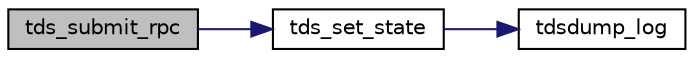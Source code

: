 digraph "tds_submit_rpc"
{
 // LATEX_PDF_SIZE
  edge [fontname="Helvetica",fontsize="10",labelfontname="Helvetica",labelfontsize="10"];
  node [fontname="Helvetica",fontsize="10",shape=record];
  rankdir="LR";
  Node1 [label="tds_submit_rpc",height=0.2,width=0.4,color="black", fillcolor="grey75", style="filled", fontcolor="black",tooltip="Calls a RPC from server."];
  Node1 -> Node2 [color="midnightblue",fontsize="10",style="solid",fontname="Helvetica"];
  Node2 [label="tds_set_state",height=0.2,width=0.4,color="black", fillcolor="white", style="filled",URL="$a00449.html#a16db200d2281f76fe46fc1cbe37ca9df",tooltip="Set state of TDS connection, with logging and checking."];
  Node2 -> Node3 [color="midnightblue",fontsize="10",style="solid",fontname="Helvetica"];
  Node3 [label="tdsdump_log",height=0.2,width=0.4,color="black", fillcolor="white", style="filled",URL="$a00449.html#ab45c291105027e69836002e1dd586141",tooltip="Write a message to the debug log."];
}

